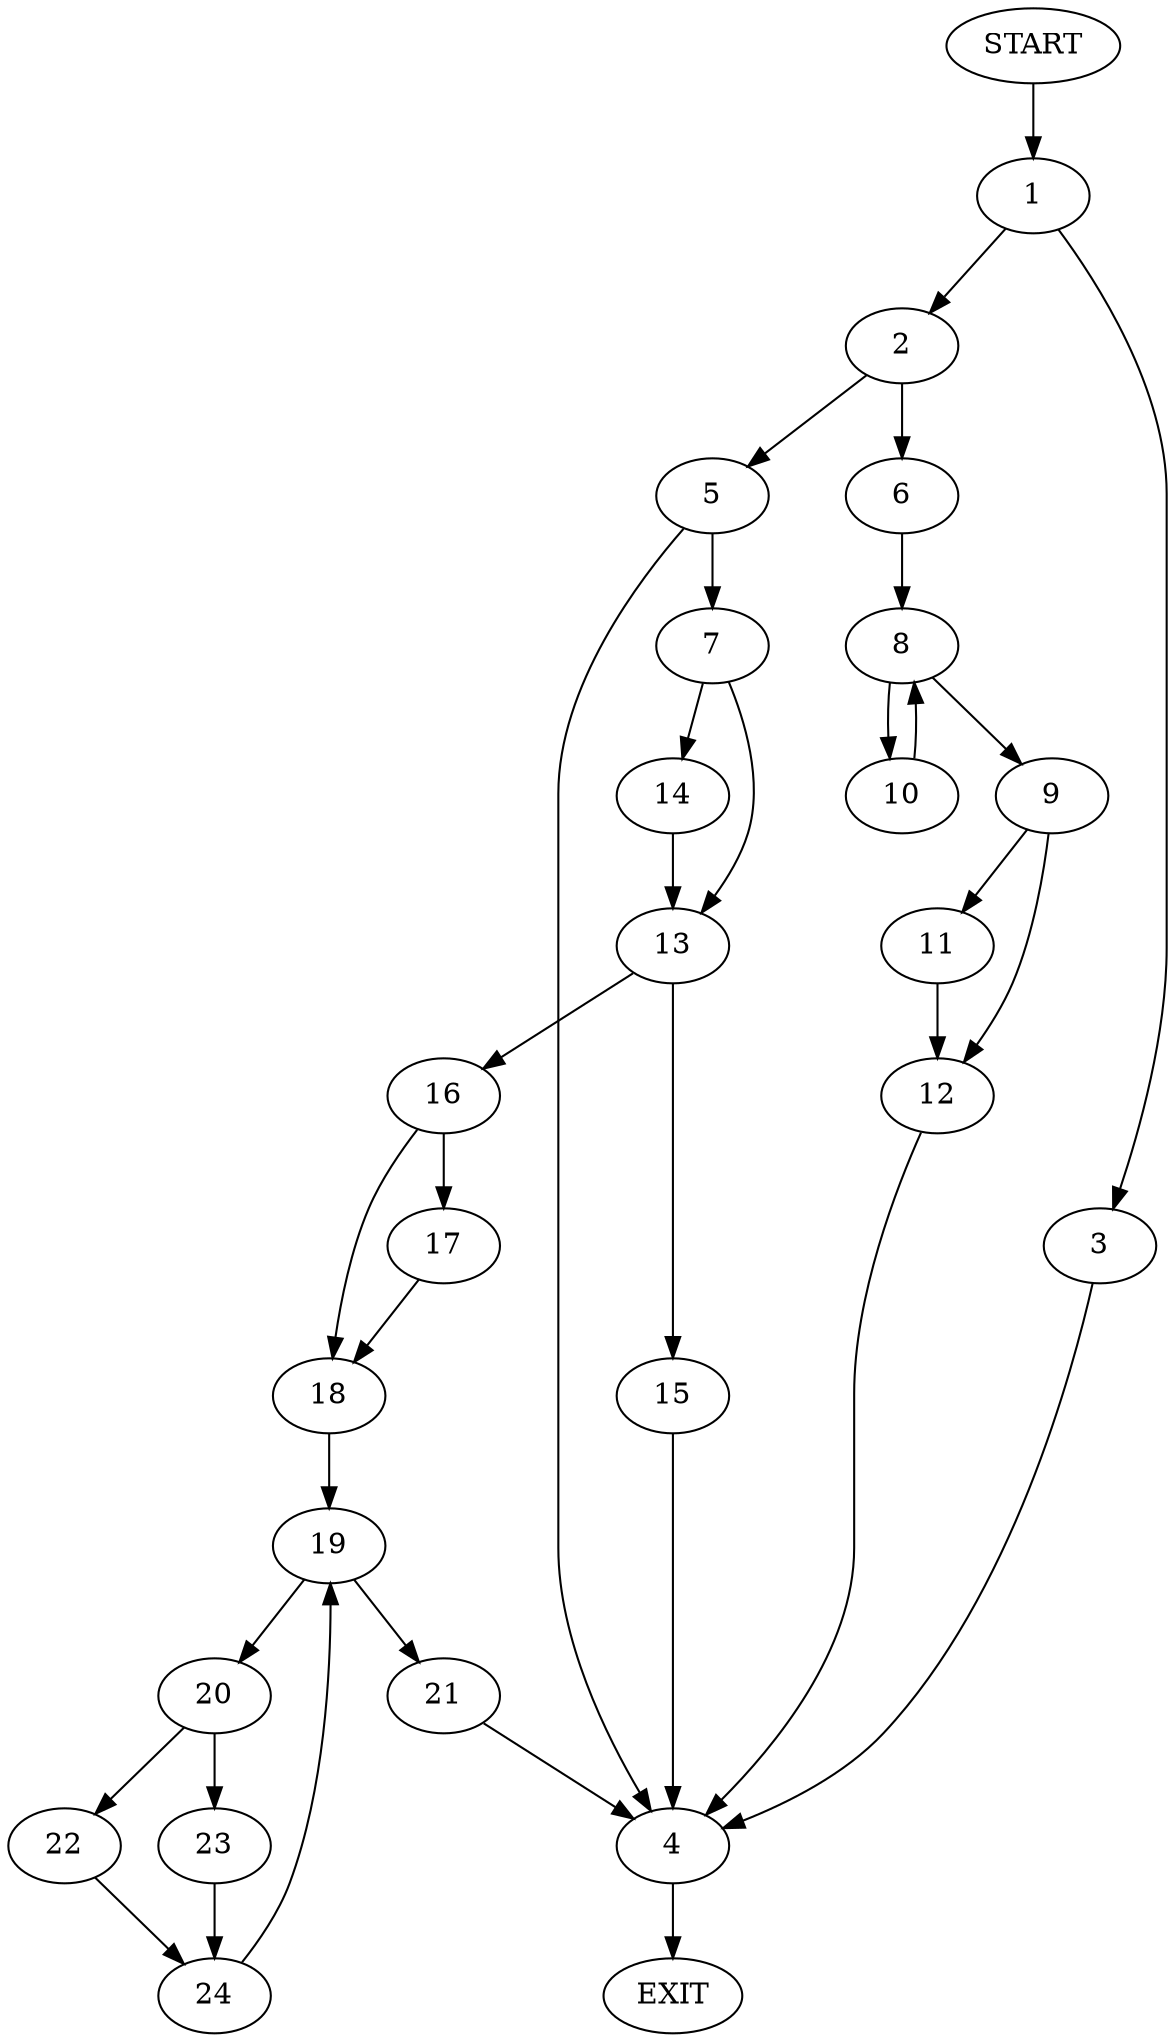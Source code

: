 digraph {
0 [label="START"]
25 [label="EXIT"]
0 -> 1
1 -> 2
1 -> 3
3 -> 4
2 -> 5
2 -> 6
4 -> 25
5 -> 4
5 -> 7
6 -> 8
8 -> 9
8 -> 10
10 -> 8
9 -> 11
9 -> 12
11 -> 12
12 -> 4
7 -> 13
7 -> 14
13 -> 15
13 -> 16
14 -> 13
16 -> 17
16 -> 18
15 -> 4
17 -> 18
18 -> 19
19 -> 20
19 -> 21
20 -> 22
20 -> 23
21 -> 4
23 -> 24
22 -> 24
24 -> 19
}
